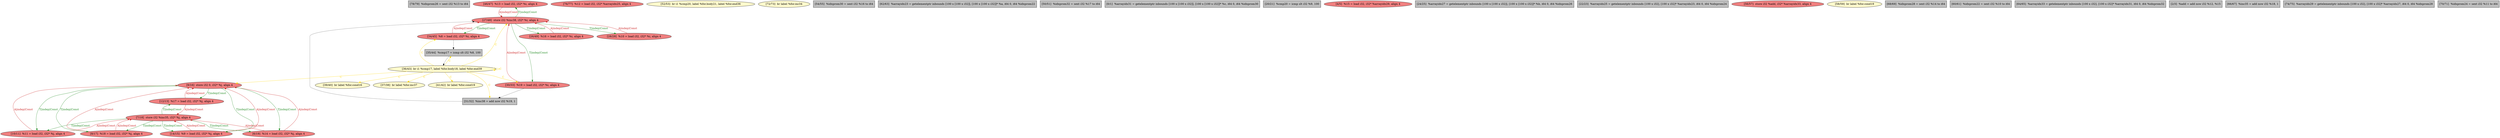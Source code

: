 
digraph G {


node800 [fillcolor=grey,label="[78/79]  %idxprom26 = sext i32 %13 to i64",shape=rectangle,style=filled ]
node799 [fillcolor=lightcoral,label="[46/47]  %13 = load i32, i32* %i, align 4",shape=ellipse,style=filled ]
node798 [fillcolor=lightcoral,label="[76/77]  %12 = load i32, i32* %arrayidx25, align 4",shape=ellipse,style=filled ]
node771 [fillcolor=lemonchiffon,label="[52/53]  br i1 %cmp20, label %for.body21, label %for.end36",shape=ellipse,style=filled ]
node794 [fillcolor=lemonchiffon,label="[72/73]  br label %for.inc34",shape=ellipse,style=filled ]
node801 [fillcolor=lightcoral,label="[12/13]  %17 = load i32, i32* %j, align 4",shape=ellipse,style=filled ]
node772 [fillcolor=grey,label="[54/55]  %idxprom30 = sext i32 %16 to i64",shape=rectangle,style=filled ]
node778 [fillcolor=lightcoral,label="[27/48]  store i32 %inc38, i32* %i, align 4",shape=ellipse,style=filled ]
node785 [fillcolor=grey,label="[62/63]  %arrayidx23 = getelementptr inbounds [100 x [100 x i32]], [100 x [100 x i32]]* %a, i64 0, i64 %idxprom22",shape=rectangle,style=filled ]
node775 [fillcolor=lightcoral,label="[10/11]  %11 = load i32, i32* %j, align 4",shape=ellipse,style=filled ]
node770 [fillcolor=grey,label="[50/51]  %idxprom32 = sext i32 %17 to i64",shape=rectangle,style=filled ]
node776 [fillcolor=lightcoral,label="[30/33]  %19 = load i32, i32* %i, align 4",shape=ellipse,style=filled ]
node783 [fillcolor=lightcoral,label="[7/18]  store i32 %inc35, i32* %j, align 4",shape=ellipse,style=filled ]
node762 [fillcolor=grey,label="[0/1]  %arrayidx31 = getelementptr inbounds [100 x [100 x i32]], [100 x [100 x i32]]* %c, i64 0, i64 %idxprom30",shape=rectangle,style=filled ]
node766 [fillcolor=grey,label="[20/21]  %cmp20 = icmp slt i32 %9, 100",shape=rectangle,style=filled ]
node769 [fillcolor=lightcoral,label="[26/49]  %16 = load i32, i32* %i, align 4",shape=ellipse,style=filled ]
node765 [fillcolor=lightcoral,label="[6/19]  %14 = load i32, i32* %j, align 4",shape=ellipse,style=filled ]
node764 [fillcolor=lightcoral,label="[4/5]  %15 = load i32, i32* %arrayidx29, align 4",shape=ellipse,style=filled ]
node773 [fillcolor=lemonchiffon,label="[37/38]  br label %for.inc37",shape=ellipse,style=filled ]
node768 [fillcolor=grey,label="[24/25]  %arrayidx27 = getelementptr inbounds [100 x [100 x i32]], [100 x [100 x i32]]* %b, i64 0, i64 %idxprom26",shape=rectangle,style=filled ]
node767 [fillcolor=grey,label="[22/23]  %arrayidx25 = getelementptr inbounds [100 x i32], [100 x i32]* %arrayidx23, i64 0, i64 %idxprom24",shape=rectangle,style=filled ]
node779 [fillcolor=lightcoral,label="[56/57]  store i32 %add, i32* %arrayidx33, align 4",shape=ellipse,style=filled ]
node784 [fillcolor=lightcoral,label="[14/15]  %9 = load i32, i32* %j, align 4",shape=ellipse,style=filled ]
node791 [fillcolor=lemonchiffon,label="[41/42]  br label %for.cond19",shape=ellipse,style=filled ]
node780 [fillcolor=lemonchiffon,label="[58/59]  br label %for.cond19",shape=ellipse,style=filled ]
node792 [fillcolor=grey,label="[31/32]  %inc38 = add nsw i32 %19, 1",shape=rectangle,style=filled ]
node790 [fillcolor=grey,label="[68/69]  %idxprom28 = sext i32 %14 to i64",shape=rectangle,style=filled ]
node781 [fillcolor=lemonchiffon,label="[39/40]  br label %for.cond16",shape=ellipse,style=filled ]
node777 [fillcolor=lightcoral,label="[8/17]  %18 = load i32, i32* %j, align 4",shape=ellipse,style=filled ]
node782 [fillcolor=grey,label="[60/61]  %idxprom22 = sext i32 %10 to i64",shape=rectangle,style=filled ]
node774 [fillcolor=grey,label="[35/44]  %cmp17 = icmp slt i32 %8, 100",shape=rectangle,style=filled ]
node786 [fillcolor=grey,label="[64/65]  %arrayidx33 = getelementptr inbounds [100 x i32], [100 x i32]* %arrayidx31, i64 0, i64 %idxprom32",shape=rectangle,style=filled ]
node763 [fillcolor=grey,label="[2/3]  %add = add nsw i32 %12, %15",shape=rectangle,style=filled ]
node797 [fillcolor=lightcoral,label="[28/29]  %10 = load i32, i32* %i, align 4",shape=ellipse,style=filled ]
node787 [fillcolor=grey,label="[66/67]  %inc35 = add nsw i32 %18, 1",shape=rectangle,style=filled ]
node795 [fillcolor=grey,label="[74/75]  %arrayidx29 = getelementptr inbounds [100 x i32], [100 x i32]* %arrayidx27, i64 0, i64 %idxprom28",shape=rectangle,style=filled ]
node789 [fillcolor=lightcoral,label="[34/45]  %8 = load i32, i32* %i, align 4",shape=ellipse,style=filled ]
node793 [fillcolor=grey,label="[70/71]  %idxprom24 = sext i32 %11 to i64",shape=rectangle,style=filled ]
node788 [fillcolor=lightcoral,label="[9/16]  store i32 0, i32* %j, align 4",shape=ellipse,style=filled ]
node796 [fillcolor=lemonchiffon,label="[36/43]  br i1 %cmp17, label %for.body18, label %for.end39",shape=ellipse,style=filled ]

node796->node776 [style=solid,color=gold,label="C",penwidth=1.0,fontcolor=gold ]
node789->node774 [style=solid,color=black,label="",penwidth=0.5,fontcolor=black ]
node799->node778 [style=solid,color=firebrick3,label="A|indep|Const",penwidth=1.0,fontcolor=firebrick3 ]
node778->node799 [style=solid,color=forestgreen,label="T|indep|Const",penwidth=1.0,fontcolor=forestgreen ]
node788->node765 [style=solid,color=forestgreen,label="T|indep|Const",penwidth=1.0,fontcolor=forestgreen ]
node765->node788 [style=solid,color=firebrick3,label="A|indep|Const",penwidth=1.0,fontcolor=firebrick3 ]
node788->node777 [style=solid,color=forestgreen,label="T|indep|Const",penwidth=1.0,fontcolor=forestgreen ]
node783->node765 [style=solid,color=forestgreen,label="T|indep|Const",penwidth=1.0,fontcolor=forestgreen ]
node783->node775 [style=solid,color=forestgreen,label="T|indep|Const",penwidth=1.0,fontcolor=forestgreen ]
node796->node773 [style=solid,color=gold,label="C",penwidth=1.0,fontcolor=gold ]
node796->node789 [style=solid,color=gold,label="C",penwidth=1.0,fontcolor=gold ]
node783->node784 [style=solid,color=forestgreen,label="T|indep|Const",penwidth=1.0,fontcolor=forestgreen ]
node796->node774 [style=solid,color=gold,label="C",penwidth=1.0,fontcolor=gold ]
node778->node797 [style=solid,color=forestgreen,label="T|indep|Const",penwidth=1.0,fontcolor=forestgreen ]
node784->node783 [style=solid,color=firebrick3,label="A|indep|Const",penwidth=1.0,fontcolor=firebrick3 ]
node775->node783 [style=solid,color=firebrick3,label="A|indep|Const",penwidth=1.0,fontcolor=firebrick3 ]
node797->node778 [style=solid,color=firebrick3,label="A|indep|Const",penwidth=1.0,fontcolor=firebrick3 ]
node777->node783 [style=solid,color=firebrick3,label="A|indep|Const",penwidth=1.0,fontcolor=firebrick3 ]
node765->node783 [style=solid,color=firebrick3,label="A|indep|Const",penwidth=1.0,fontcolor=firebrick3 ]
node796->node792 [style=solid,color=gold,label="C",penwidth=1.0,fontcolor=gold ]
node796->node778 [style=solid,color=gold,label="C",penwidth=1.0,fontcolor=gold ]
node788->node801 [style=solid,color=forestgreen,label="T|indep|Const",penwidth=1.0,fontcolor=forestgreen ]
node796->node788 [style=solid,color=gold,label="C",penwidth=1.0,fontcolor=gold ]
node783->node777 [style=solid,color=forestgreen,label="T|indep|Const",penwidth=1.0,fontcolor=forestgreen ]
node796->node781 [style=solid,color=gold,label="C",penwidth=1.0,fontcolor=gold ]
node777->node788 [style=solid,color=firebrick3,label="A|indep|Const",penwidth=1.0,fontcolor=firebrick3 ]
node776->node792 [style=solid,color=black,label="",penwidth=0.5,fontcolor=black ]
node792->node778 [style=solid,color=black,label="",penwidth=0.5,fontcolor=black ]
node789->node778 [style=solid,color=firebrick3,label="A|indep|Const",penwidth=1.0,fontcolor=firebrick3 ]
node769->node778 [style=solid,color=firebrick3,label="A|indep|Const",penwidth=1.0,fontcolor=firebrick3 ]
node774->node796 [style=solid,color=black,label="",penwidth=0.5,fontcolor=black ]
node778->node789 [style=solid,color=forestgreen,label="T|indep|Const",penwidth=1.0,fontcolor=forestgreen ]
node801->node788 [style=solid,color=firebrick3,label="A|indep|Const",penwidth=1.0,fontcolor=firebrick3 ]
node775->node788 [style=solid,color=firebrick3,label="A|indep|Const",penwidth=1.0,fontcolor=firebrick3 ]
node796->node791 [style=solid,color=gold,label="C",penwidth=1.0,fontcolor=gold ]
node788->node784 [style=solid,color=forestgreen,label="T|indep|Const",penwidth=1.0,fontcolor=forestgreen ]
node778->node769 [style=solid,color=forestgreen,label="T|indep|Const",penwidth=1.0,fontcolor=forestgreen ]
node788->node775 [style=solid,color=forestgreen,label="T|indep|Const",penwidth=1.0,fontcolor=forestgreen ]
node796->node796 [style=solid,color=gold,label="C",penwidth=1.0,fontcolor=gold ]
node784->node788 [style=solid,color=firebrick3,label="A|indep|Const",penwidth=1.0,fontcolor=firebrick3 ]
node801->node783 [style=solid,color=firebrick3,label="A|indep|Const",penwidth=1.0,fontcolor=firebrick3 ]
node783->node801 [style=solid,color=forestgreen,label="T|indep|Const",penwidth=1.0,fontcolor=forestgreen ]
node776->node778 [style=solid,color=firebrick3,label="A|indep|Const",penwidth=1.0,fontcolor=firebrick3 ]
node778->node776 [style=solid,color=forestgreen,label="T|indep|Const",penwidth=1.0,fontcolor=forestgreen ]


}
